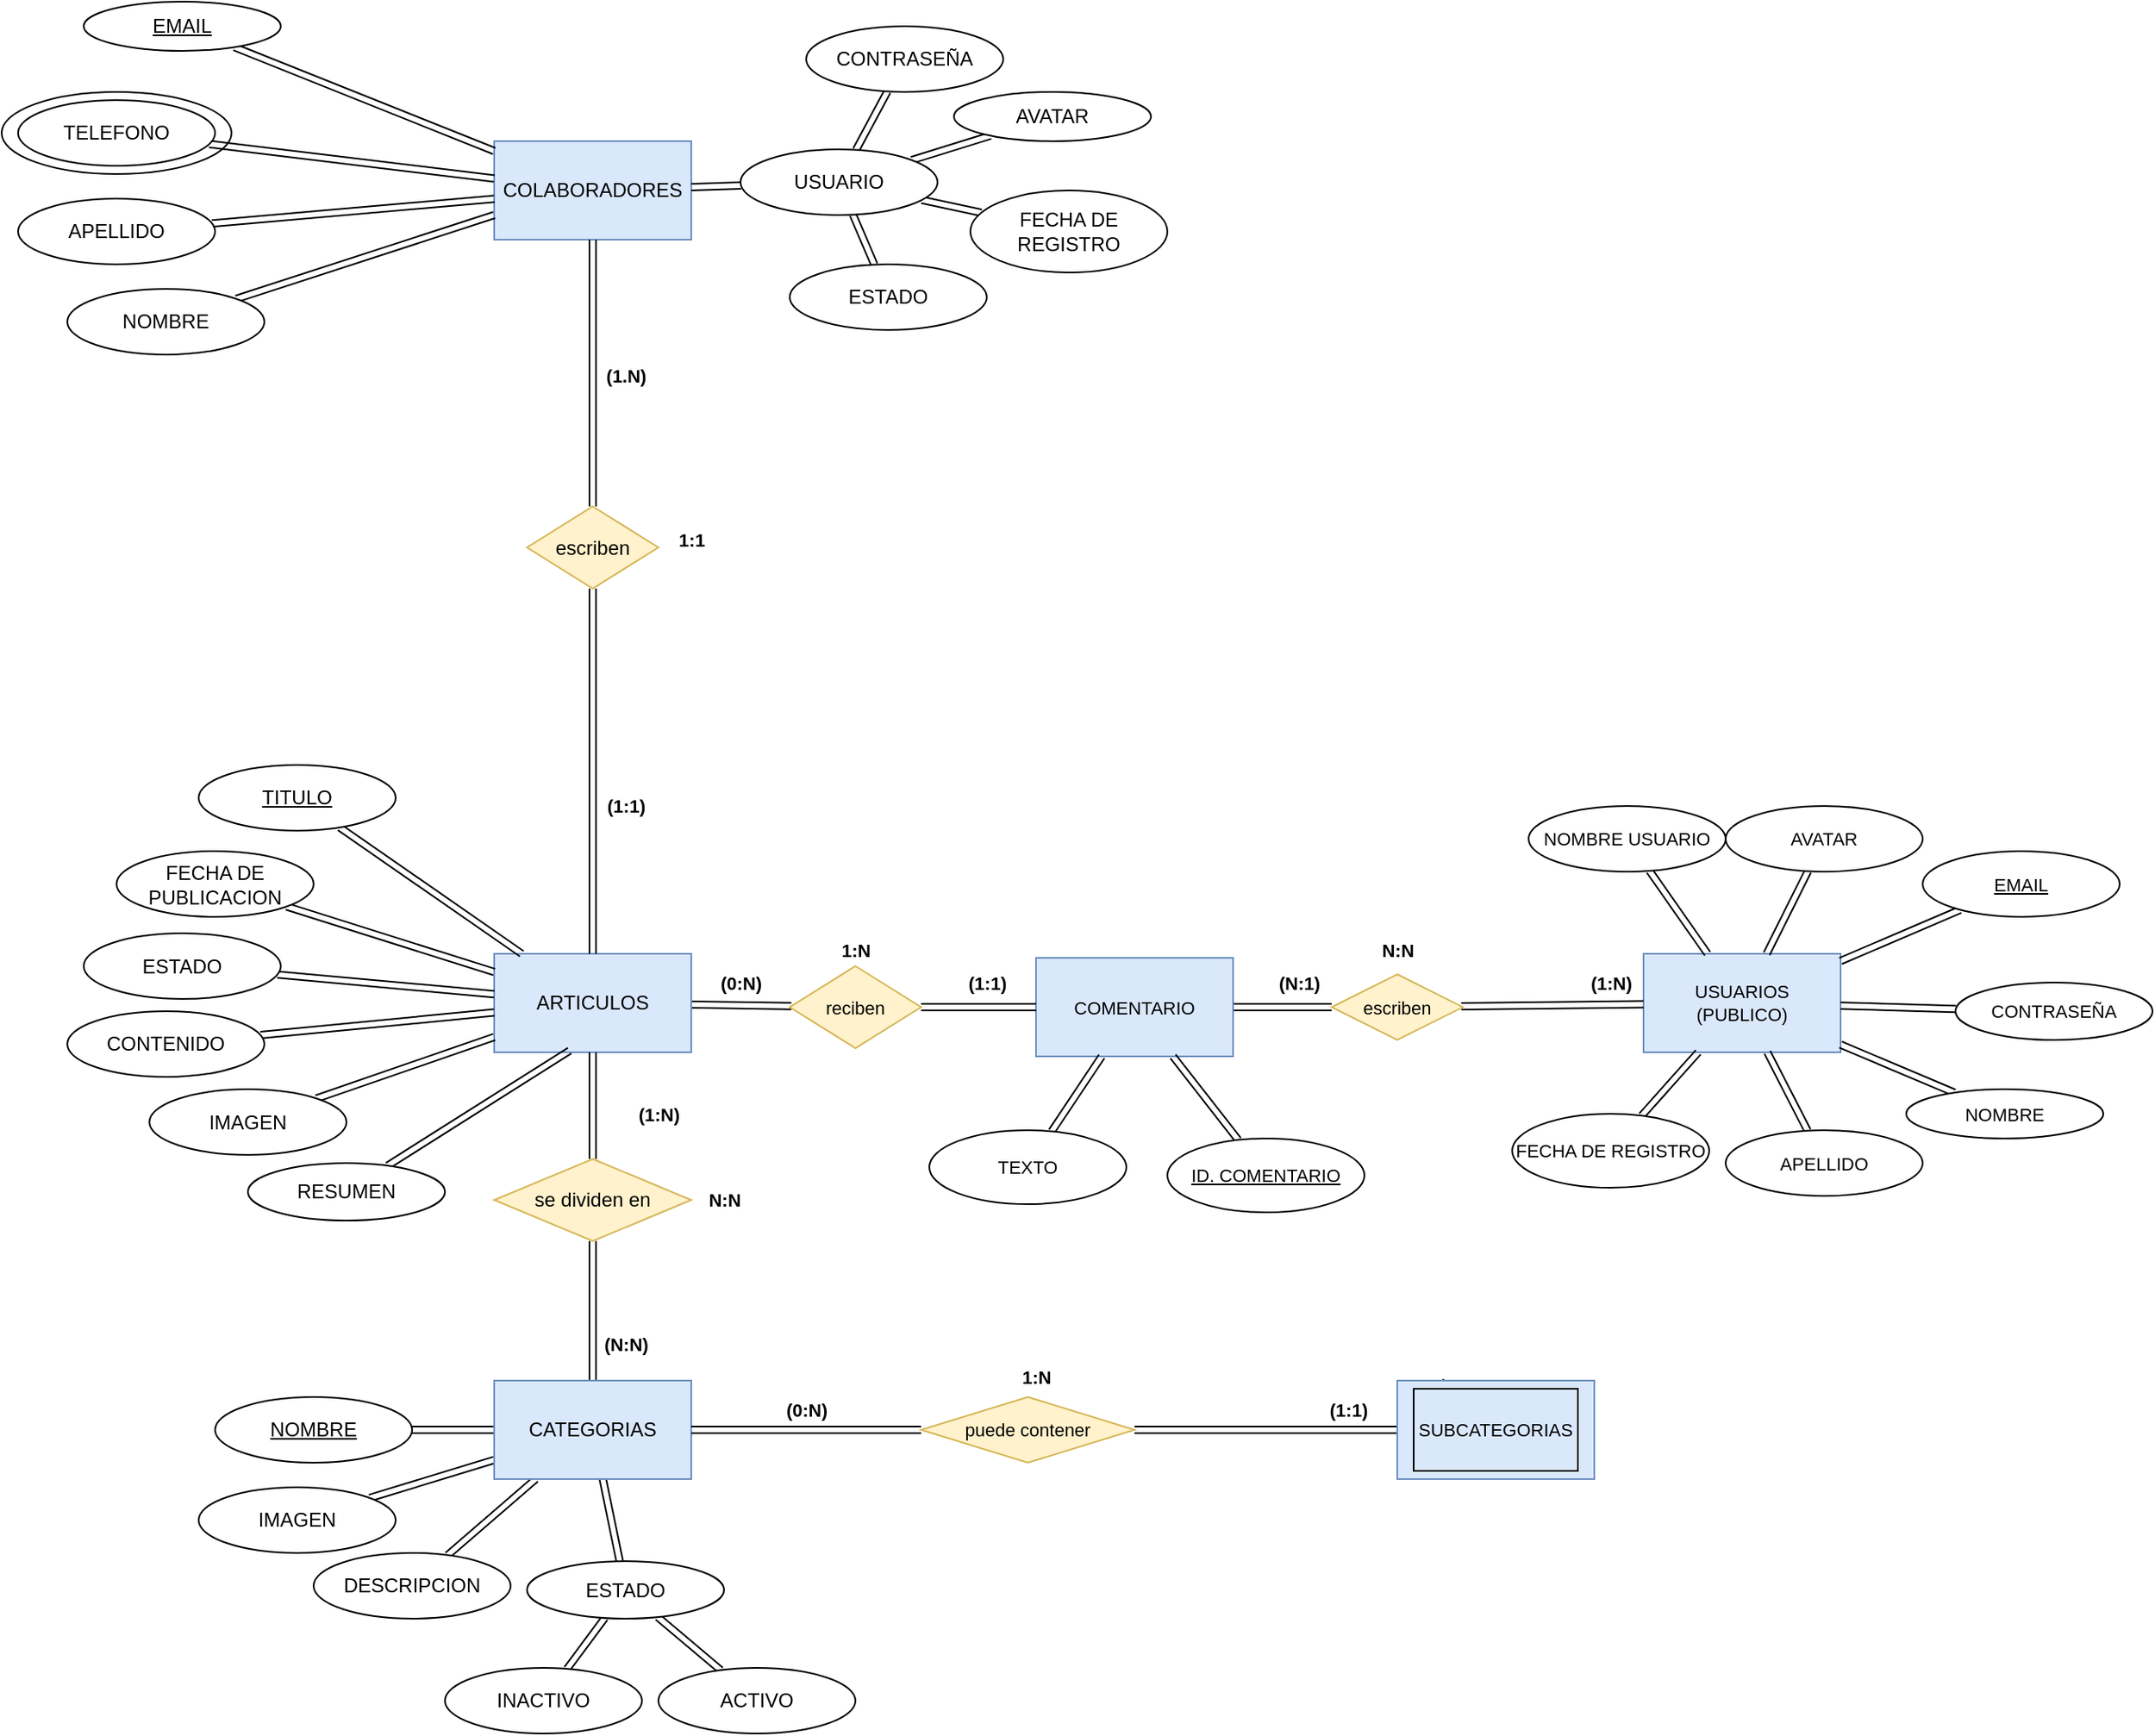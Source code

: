 <mxfile version="21.3.2" type="github">
  <diagram name="Página-1" id="MAWcZr7gNyCnPVqW4qMv">
    <mxGraphModel dx="1538" dy="614" grid="1" gridSize="10" guides="1" tooltips="1" connect="1" arrows="1" fold="1" page="1" pageScale="1" pageWidth="827" pageHeight="1169" math="0" shadow="0">
      <root>
        <mxCell id="0" />
        <mxCell id="1" parent="0" />
        <mxCell id="kaFf4kRh5IlnlxzWk7b9-1" value="COLABORADORES" style="rounded=0;whiteSpace=wrap;html=1;fillColor=#dae8fc;strokeColor=#6c8ebf;" vertex="1" parent="1">
          <mxGeometry x="-270" y="140" width="120" height="60" as="geometry" />
        </mxCell>
        <mxCell id="kaFf4kRh5IlnlxzWk7b9-87" value="" style="edgeStyle=none;shape=link;rounded=0;orthogonalLoop=1;jettySize=auto;html=1;labelBackgroundColor=default;strokeColor=default;fontFamily=Helvetica;fontSize=11;fontColor=default;endArrow=classic;" edge="1" parent="1" source="kaFf4kRh5IlnlxzWk7b9-2" target="kaFf4kRh5IlnlxzWk7b9-84">
          <mxGeometry relative="1" as="geometry" />
        </mxCell>
        <mxCell id="kaFf4kRh5IlnlxzWk7b9-2" value="ARTICULOS" style="rounded=0;whiteSpace=wrap;html=1;fillColor=#dae8fc;strokeColor=#6c8ebf;" vertex="1" parent="1">
          <mxGeometry x="-270" y="635" width="120" height="60" as="geometry" />
        </mxCell>
        <mxCell id="kaFf4kRh5IlnlxzWk7b9-33" style="rounded=0;orthogonalLoop=1;jettySize=auto;html=1;shape=link;" edge="1" parent="1" source="kaFf4kRh5IlnlxzWk7b9-3" target="kaFf4kRh5IlnlxzWk7b9-25">
          <mxGeometry relative="1" as="geometry" />
        </mxCell>
        <mxCell id="kaFf4kRh5IlnlxzWk7b9-34" style="rounded=0;orthogonalLoop=1;jettySize=auto;html=1;shape=link;" edge="1" parent="1" source="kaFf4kRh5IlnlxzWk7b9-3" target="kaFf4kRh5IlnlxzWk7b9-23">
          <mxGeometry relative="1" as="geometry" />
        </mxCell>
        <mxCell id="kaFf4kRh5IlnlxzWk7b9-35" style="rounded=0;orthogonalLoop=1;jettySize=auto;html=1;shape=link;" edge="1" parent="1" source="kaFf4kRh5IlnlxzWk7b9-3" target="kaFf4kRh5IlnlxzWk7b9-24">
          <mxGeometry relative="1" as="geometry" />
        </mxCell>
        <mxCell id="kaFf4kRh5IlnlxzWk7b9-36" style="rounded=0;orthogonalLoop=1;jettySize=auto;html=1;shape=link;" edge="1" parent="1" source="kaFf4kRh5IlnlxzWk7b9-3" target="kaFf4kRh5IlnlxzWk7b9-22">
          <mxGeometry relative="1" as="geometry" />
        </mxCell>
        <mxCell id="kaFf4kRh5IlnlxzWk7b9-83" value="" style="edgeStyle=none;shape=link;rounded=0;orthogonalLoop=1;jettySize=auto;html=1;labelBackgroundColor=default;strokeColor=default;fontFamily=Helvetica;fontSize=11;fontColor=default;endArrow=classic;" edge="1" parent="1" source="kaFf4kRh5IlnlxzWk7b9-3" target="kaFf4kRh5IlnlxzWk7b9-14">
          <mxGeometry relative="1" as="geometry" />
        </mxCell>
        <mxCell id="kaFf4kRh5IlnlxzWk7b9-3" value="CATEGORIAS" style="rounded=0;whiteSpace=wrap;html=1;fillColor=#dae8fc;strokeColor=#6c8ebf;" vertex="1" parent="1">
          <mxGeometry x="-270" y="895" width="120" height="60" as="geometry" />
        </mxCell>
        <mxCell id="kaFf4kRh5IlnlxzWk7b9-97" style="edgeStyle=none;shape=link;rounded=0;orthogonalLoop=1;jettySize=auto;html=1;labelBackgroundColor=default;strokeColor=default;fontFamily=Helvetica;fontSize=11;fontColor=default;endArrow=classic;entryX=0;entryY=0.75;entryDx=0;entryDy=0;" edge="1" parent="1" source="kaFf4kRh5IlnlxzWk7b9-4" target="kaFf4kRh5IlnlxzWk7b9-1">
          <mxGeometry relative="1" as="geometry">
            <mxPoint x="-230" y="190" as="targetPoint" />
          </mxGeometry>
        </mxCell>
        <mxCell id="kaFf4kRh5IlnlxzWk7b9-4" value="NOMBRE" style="ellipse;whiteSpace=wrap;html=1;" vertex="1" parent="1">
          <mxGeometry x="-530" y="230" width="120" height="40" as="geometry" />
        </mxCell>
        <mxCell id="kaFf4kRh5IlnlxzWk7b9-49" style="edgeStyle=none;shape=link;rounded=0;orthogonalLoop=1;jettySize=auto;html=1;labelBackgroundColor=default;strokeColor=default;fontFamily=Helvetica;fontSize=11;fontColor=default;endArrow=classic;" edge="1" parent="1" source="kaFf4kRh5IlnlxzWk7b9-5" target="kaFf4kRh5IlnlxzWk7b9-1">
          <mxGeometry relative="1" as="geometry" />
        </mxCell>
        <mxCell id="kaFf4kRh5IlnlxzWk7b9-5" value="APELLIDO" style="ellipse;whiteSpace=wrap;html=1;" vertex="1" parent="1">
          <mxGeometry x="-560" y="175" width="120" height="40" as="geometry" />
        </mxCell>
        <mxCell id="kaFf4kRh5IlnlxzWk7b9-52" style="edgeStyle=none;shape=link;rounded=0;orthogonalLoop=1;jettySize=auto;html=1;labelBackgroundColor=default;strokeColor=default;fontFamily=Helvetica;fontSize=11;fontColor=default;endArrow=classic;" edge="1" parent="1" source="kaFf4kRh5IlnlxzWk7b9-6" target="kaFf4kRh5IlnlxzWk7b9-1">
          <mxGeometry relative="1" as="geometry" />
        </mxCell>
        <mxCell id="kaFf4kRh5IlnlxzWk7b9-53" style="edgeStyle=none;shape=link;rounded=0;orthogonalLoop=1;jettySize=auto;html=1;labelBackgroundColor=default;strokeColor=default;fontFamily=Helvetica;fontSize=11;fontColor=default;endArrow=classic;" edge="1" parent="1" source="kaFf4kRh5IlnlxzWk7b9-6" target="kaFf4kRh5IlnlxzWk7b9-9">
          <mxGeometry relative="1" as="geometry" />
        </mxCell>
        <mxCell id="kaFf4kRh5IlnlxzWk7b9-54" style="edgeStyle=none;shape=link;rounded=0;orthogonalLoop=1;jettySize=auto;html=1;labelBackgroundColor=default;strokeColor=default;fontFamily=Helvetica;fontSize=11;fontColor=default;endArrow=classic;" edge="1" parent="1" source="kaFf4kRh5IlnlxzWk7b9-6" target="kaFf4kRh5IlnlxzWk7b9-12">
          <mxGeometry relative="1" as="geometry" />
        </mxCell>
        <mxCell id="kaFf4kRh5IlnlxzWk7b9-55" style="edgeStyle=none;shape=link;rounded=0;orthogonalLoop=1;jettySize=auto;html=1;labelBackgroundColor=default;strokeColor=default;fontFamily=Helvetica;fontSize=11;fontColor=default;endArrow=classic;" edge="1" parent="1" source="kaFf4kRh5IlnlxzWk7b9-6" target="kaFf4kRh5IlnlxzWk7b9-11">
          <mxGeometry relative="1" as="geometry" />
        </mxCell>
        <mxCell id="kaFf4kRh5IlnlxzWk7b9-56" style="edgeStyle=none;shape=link;rounded=0;orthogonalLoop=1;jettySize=auto;html=1;labelBackgroundColor=default;strokeColor=default;fontFamily=Helvetica;fontSize=11;fontColor=default;endArrow=classic;" edge="1" parent="1" source="kaFf4kRh5IlnlxzWk7b9-6" target="kaFf4kRh5IlnlxzWk7b9-10">
          <mxGeometry relative="1" as="geometry" />
        </mxCell>
        <mxCell id="kaFf4kRh5IlnlxzWk7b9-6" value="USUARIO" style="ellipse;whiteSpace=wrap;html=1;" vertex="1" parent="1">
          <mxGeometry x="-120" y="145" width="120" height="40" as="geometry" />
        </mxCell>
        <mxCell id="kaFf4kRh5IlnlxzWk7b9-50" style="edgeStyle=none;shape=link;rounded=0;orthogonalLoop=1;jettySize=auto;html=1;labelBackgroundColor=default;strokeColor=default;fontFamily=Helvetica;fontSize=11;fontColor=default;endArrow=classic;" edge="1" parent="1" source="kaFf4kRh5IlnlxzWk7b9-7" target="kaFf4kRh5IlnlxzWk7b9-1">
          <mxGeometry relative="1" as="geometry" />
        </mxCell>
        <mxCell id="kaFf4kRh5IlnlxzWk7b9-7" value="TELEFONO" style="ellipse;whiteSpace=wrap;html=1;" vertex="1" parent="1">
          <mxGeometry x="-560" y="115" width="120" height="40" as="geometry" />
        </mxCell>
        <mxCell id="kaFf4kRh5IlnlxzWk7b9-51" style="edgeStyle=none;shape=link;rounded=0;orthogonalLoop=1;jettySize=auto;html=1;labelBackgroundColor=default;strokeColor=default;fontFamily=Helvetica;fontSize=11;fontColor=default;endArrow=classic;" edge="1" parent="1" source="kaFf4kRh5IlnlxzWk7b9-8" target="kaFf4kRh5IlnlxzWk7b9-1">
          <mxGeometry relative="1" as="geometry" />
        </mxCell>
        <mxCell id="kaFf4kRh5IlnlxzWk7b9-8" value="EMAIL" style="ellipse;whiteSpace=wrap;html=1;fontStyle=4" vertex="1" parent="1">
          <mxGeometry x="-520" y="55" width="120" height="30" as="geometry" />
        </mxCell>
        <mxCell id="kaFf4kRh5IlnlxzWk7b9-9" value="CONTRASEÑA" style="ellipse;whiteSpace=wrap;html=1;" vertex="1" parent="1">
          <mxGeometry x="-80" y="70" width="120" height="40" as="geometry" />
        </mxCell>
        <mxCell id="kaFf4kRh5IlnlxzWk7b9-10" value="ESTADO" style="ellipse;whiteSpace=wrap;html=1;" vertex="1" parent="1">
          <mxGeometry x="-90" y="215" width="120" height="40" as="geometry" />
        </mxCell>
        <mxCell id="kaFf4kRh5IlnlxzWk7b9-11" value="FECHA DE REGISTRO" style="ellipse;whiteSpace=wrap;html=1;" vertex="1" parent="1">
          <mxGeometry x="20" y="170" width="120" height="50" as="geometry" />
        </mxCell>
        <mxCell id="kaFf4kRh5IlnlxzWk7b9-12" value="AVATAR" style="ellipse;whiteSpace=wrap;html=1;" vertex="1" parent="1">
          <mxGeometry x="10" y="110" width="120" height="30" as="geometry" />
        </mxCell>
        <mxCell id="kaFf4kRh5IlnlxzWk7b9-44" style="edgeStyle=none;shape=link;rounded=0;orthogonalLoop=1;jettySize=auto;html=1;labelBackgroundColor=default;strokeColor=default;fontFamily=Helvetica;fontSize=11;fontColor=default;endArrow=classic;" edge="1" parent="1" source="kaFf4kRh5IlnlxzWk7b9-13" target="kaFf4kRh5IlnlxzWk7b9-2">
          <mxGeometry relative="1" as="geometry" />
        </mxCell>
        <mxCell id="kaFf4kRh5IlnlxzWk7b9-46" style="edgeStyle=none;shape=link;rounded=0;orthogonalLoop=1;jettySize=auto;html=1;labelBackgroundColor=default;strokeColor=default;fontFamily=Helvetica;fontSize=11;fontColor=default;endArrow=classic;" edge="1" parent="1" source="kaFf4kRh5IlnlxzWk7b9-13" target="kaFf4kRh5IlnlxzWk7b9-1">
          <mxGeometry relative="1" as="geometry" />
        </mxCell>
        <mxCell id="kaFf4kRh5IlnlxzWk7b9-13" value="escriben" style="rhombus;whiteSpace=wrap;html=1;fillColor=#fff2cc;strokeColor=#d6b656;" vertex="1" parent="1">
          <mxGeometry x="-250" y="362.5" width="80" height="50" as="geometry" />
        </mxCell>
        <mxCell id="kaFf4kRh5IlnlxzWk7b9-45" style="edgeStyle=none;shape=link;rounded=0;orthogonalLoop=1;jettySize=auto;html=1;labelBackgroundColor=default;strokeColor=default;fontFamily=Helvetica;fontSize=11;fontColor=default;endArrow=classic;" edge="1" parent="1" source="kaFf4kRh5IlnlxzWk7b9-14" target="kaFf4kRh5IlnlxzWk7b9-2">
          <mxGeometry relative="1" as="geometry" />
        </mxCell>
        <mxCell id="kaFf4kRh5IlnlxzWk7b9-14" value="se dividen en" style="rhombus;whiteSpace=wrap;html=1;fillColor=#fff2cc;strokeColor=#d6b656;" vertex="1" parent="1">
          <mxGeometry x="-270" y="760" width="120" height="50" as="geometry" />
        </mxCell>
        <mxCell id="kaFf4kRh5IlnlxzWk7b9-39" style="rounded=0;orthogonalLoop=1;jettySize=auto;html=1;shape=link;" edge="1" parent="1" source="kaFf4kRh5IlnlxzWk7b9-15" target="kaFf4kRh5IlnlxzWk7b9-2">
          <mxGeometry relative="1" as="geometry" />
        </mxCell>
        <mxCell id="kaFf4kRh5IlnlxzWk7b9-15" value="TITULO" style="ellipse;whiteSpace=wrap;html=1;fontStyle=4" vertex="1" parent="1">
          <mxGeometry x="-450" y="520" width="120" height="40" as="geometry" />
        </mxCell>
        <mxCell id="kaFf4kRh5IlnlxzWk7b9-40" style="rounded=0;orthogonalLoop=1;jettySize=auto;html=1;entryX=0.383;entryY=0.983;entryDx=0;entryDy=0;entryPerimeter=0;shape=link;" edge="1" parent="1" source="kaFf4kRh5IlnlxzWk7b9-17" target="kaFf4kRh5IlnlxzWk7b9-2">
          <mxGeometry relative="1" as="geometry" />
        </mxCell>
        <mxCell id="kaFf4kRh5IlnlxzWk7b9-17" value="RESUMEN" style="ellipse;whiteSpace=wrap;html=1;" vertex="1" parent="1">
          <mxGeometry x="-420" y="762.5" width="120" height="35" as="geometry" />
        </mxCell>
        <mxCell id="kaFf4kRh5IlnlxzWk7b9-41" style="rounded=0;orthogonalLoop=1;jettySize=auto;html=1;shape=link;" edge="1" parent="1" source="kaFf4kRh5IlnlxzWk7b9-18" target="kaFf4kRh5IlnlxzWk7b9-2">
          <mxGeometry relative="1" as="geometry" />
        </mxCell>
        <mxCell id="kaFf4kRh5IlnlxzWk7b9-18" value="CONTENIDO" style="ellipse;whiteSpace=wrap;html=1;" vertex="1" parent="1">
          <mxGeometry x="-530" y="670" width="120" height="40" as="geometry" />
        </mxCell>
        <mxCell id="kaFf4kRh5IlnlxzWk7b9-43" style="rounded=0;orthogonalLoop=1;jettySize=auto;html=1;shape=link;" edge="1" parent="1" source="kaFf4kRh5IlnlxzWk7b9-19" target="kaFf4kRh5IlnlxzWk7b9-2">
          <mxGeometry relative="1" as="geometry" />
        </mxCell>
        <mxCell id="kaFf4kRh5IlnlxzWk7b9-19" value="IMAGEN" style="ellipse;whiteSpace=wrap;html=1;" vertex="1" parent="1">
          <mxGeometry x="-480" y="717.5" width="120" height="40" as="geometry" />
        </mxCell>
        <mxCell id="kaFf4kRh5IlnlxzWk7b9-42" style="rounded=0;orthogonalLoop=1;jettySize=auto;html=1;shape=link;" edge="1" parent="1" source="kaFf4kRh5IlnlxzWk7b9-20" target="kaFf4kRh5IlnlxzWk7b9-2">
          <mxGeometry relative="1" as="geometry" />
        </mxCell>
        <mxCell id="kaFf4kRh5IlnlxzWk7b9-20" value="ESTADO" style="ellipse;whiteSpace=wrap;html=1;" vertex="1" parent="1">
          <mxGeometry x="-520" y="622.5" width="120" height="40" as="geometry" />
        </mxCell>
        <mxCell id="kaFf4kRh5IlnlxzWk7b9-38" style="rounded=0;orthogonalLoop=1;jettySize=auto;html=1;shape=link;" edge="1" parent="1" source="kaFf4kRh5IlnlxzWk7b9-21" target="kaFf4kRh5IlnlxzWk7b9-2">
          <mxGeometry relative="1" as="geometry" />
        </mxCell>
        <mxCell id="kaFf4kRh5IlnlxzWk7b9-21" value="FECHA DE PUBLICACION" style="ellipse;whiteSpace=wrap;html=1;" vertex="1" parent="1">
          <mxGeometry x="-500" y="572.5" width="120" height="40" as="geometry" />
        </mxCell>
        <mxCell id="kaFf4kRh5IlnlxzWk7b9-22" value="NOMBRE" style="ellipse;whiteSpace=wrap;html=1;fontStyle=4" vertex="1" parent="1">
          <mxGeometry x="-440" y="905" width="120" height="40" as="geometry" />
        </mxCell>
        <mxCell id="kaFf4kRh5IlnlxzWk7b9-23" value="DESCRIPCION" style="ellipse;whiteSpace=wrap;html=1;" vertex="1" parent="1">
          <mxGeometry x="-380" y="1000" width="120" height="40" as="geometry" />
        </mxCell>
        <mxCell id="kaFf4kRh5IlnlxzWk7b9-24" value="IMAGEN" style="ellipse;whiteSpace=wrap;html=1;" vertex="1" parent="1">
          <mxGeometry x="-450" y="960" width="120" height="40" as="geometry" />
        </mxCell>
        <mxCell id="kaFf4kRh5IlnlxzWk7b9-31" style="rounded=0;orthogonalLoop=1;jettySize=auto;html=1;shape=link;" edge="1" parent="1" source="kaFf4kRh5IlnlxzWk7b9-25" target="kaFf4kRh5IlnlxzWk7b9-27">
          <mxGeometry relative="1" as="geometry" />
        </mxCell>
        <mxCell id="kaFf4kRh5IlnlxzWk7b9-37" style="rounded=0;orthogonalLoop=1;jettySize=auto;html=1;shape=link;" edge="1" parent="1" source="kaFf4kRh5IlnlxzWk7b9-25" target="kaFf4kRh5IlnlxzWk7b9-26">
          <mxGeometry relative="1" as="geometry" />
        </mxCell>
        <mxCell id="kaFf4kRh5IlnlxzWk7b9-25" value="ESTADO" style="ellipse;whiteSpace=wrap;html=1;" vertex="1" parent="1">
          <mxGeometry x="-250" y="1005" width="120" height="35" as="geometry" />
        </mxCell>
        <mxCell id="kaFf4kRh5IlnlxzWk7b9-26" value="ACTIVO" style="ellipse;whiteSpace=wrap;html=1;" vertex="1" parent="1">
          <mxGeometry x="-170" y="1070" width="120" height="40" as="geometry" />
        </mxCell>
        <mxCell id="kaFf4kRh5IlnlxzWk7b9-27" value="INACTIVO" style="ellipse;whiteSpace=wrap;html=1;" vertex="1" parent="1">
          <mxGeometry x="-300" y="1070" width="120" height="40" as="geometry" />
        </mxCell>
        <mxCell id="kaFf4kRh5IlnlxzWk7b9-57" value="USUARIOS&lt;br&gt;(PUBLICO)" style="rounded=0;whiteSpace=wrap;html=1;fontFamily=Helvetica;fontSize=11;fillColor=#dae8fc;strokeColor=#6c8ebf;" vertex="1" parent="1">
          <mxGeometry x="430" y="635" width="120" height="60" as="geometry" />
        </mxCell>
        <mxCell id="kaFf4kRh5IlnlxzWk7b9-70" style="edgeStyle=none;shape=link;rounded=0;orthogonalLoop=1;jettySize=auto;html=1;labelBackgroundColor=default;strokeColor=default;fontFamily=Helvetica;fontSize=11;fontColor=default;endArrow=classic;" edge="1" parent="1" source="kaFf4kRh5IlnlxzWk7b9-58" target="kaFf4kRh5IlnlxzWk7b9-57">
          <mxGeometry relative="1" as="geometry" />
        </mxCell>
        <mxCell id="kaFf4kRh5IlnlxzWk7b9-58" value="NOMBRE" style="ellipse;whiteSpace=wrap;html=1;fontFamily=Helvetica;fontSize=11;fontColor=default;" vertex="1" parent="1">
          <mxGeometry x="590" y="717.5" width="120" height="30" as="geometry" />
        </mxCell>
        <mxCell id="kaFf4kRh5IlnlxzWk7b9-68" style="edgeStyle=none;shape=link;rounded=0;orthogonalLoop=1;jettySize=auto;html=1;labelBackgroundColor=default;strokeColor=default;fontFamily=Helvetica;fontSize=11;fontColor=default;endArrow=classic;" edge="1" parent="1" source="kaFf4kRh5IlnlxzWk7b9-59" target="kaFf4kRh5IlnlxzWk7b9-57">
          <mxGeometry relative="1" as="geometry" />
        </mxCell>
        <mxCell id="kaFf4kRh5IlnlxzWk7b9-59" value="APELLIDO" style="ellipse;whiteSpace=wrap;html=1;fontFamily=Helvetica;fontSize=11;fontColor=default;" vertex="1" parent="1">
          <mxGeometry x="480" y="742.5" width="120" height="40" as="geometry" />
        </mxCell>
        <mxCell id="kaFf4kRh5IlnlxzWk7b9-74" style="edgeStyle=none;shape=link;rounded=0;orthogonalLoop=1;jettySize=auto;html=1;labelBackgroundColor=default;strokeColor=default;fontFamily=Helvetica;fontSize=11;fontColor=default;endArrow=classic;" edge="1" parent="1" source="kaFf4kRh5IlnlxzWk7b9-60" target="kaFf4kRh5IlnlxzWk7b9-57">
          <mxGeometry relative="1" as="geometry" />
        </mxCell>
        <mxCell id="kaFf4kRh5IlnlxzWk7b9-60" value="NOMBRE USUARIO" style="ellipse;whiteSpace=wrap;html=1;fontFamily=Helvetica;fontSize=11;fontColor=default;" vertex="1" parent="1">
          <mxGeometry x="360" y="545" width="120" height="40" as="geometry" />
        </mxCell>
        <mxCell id="kaFf4kRh5IlnlxzWk7b9-72" style="edgeStyle=none;shape=link;rounded=0;orthogonalLoop=1;jettySize=auto;html=1;labelBackgroundColor=default;strokeColor=default;fontFamily=Helvetica;fontSize=11;fontColor=default;endArrow=classic;" edge="1" parent="1" source="kaFf4kRh5IlnlxzWk7b9-61" target="kaFf4kRh5IlnlxzWk7b9-57">
          <mxGeometry relative="1" as="geometry" />
        </mxCell>
        <mxCell id="kaFf4kRh5IlnlxzWk7b9-61" value="AVATAR" style="ellipse;whiteSpace=wrap;html=1;fontFamily=Helvetica;fontSize=11;fontColor=default;" vertex="1" parent="1">
          <mxGeometry x="480" y="545" width="120" height="40" as="geometry" />
        </mxCell>
        <mxCell id="kaFf4kRh5IlnlxzWk7b9-69" style="edgeStyle=none;shape=link;rounded=0;orthogonalLoop=1;jettySize=auto;html=1;labelBackgroundColor=default;strokeColor=default;fontFamily=Helvetica;fontSize=11;fontColor=default;endArrow=classic;" edge="1" parent="1" source="kaFf4kRh5IlnlxzWk7b9-62" target="kaFf4kRh5IlnlxzWk7b9-57">
          <mxGeometry relative="1" as="geometry" />
        </mxCell>
        <mxCell id="kaFf4kRh5IlnlxzWk7b9-62" value="FECHA DE REGISTRO" style="ellipse;whiteSpace=wrap;html=1;fontFamily=Helvetica;fontSize=11;fontColor=default;" vertex="1" parent="1">
          <mxGeometry x="350" y="732.5" width="120" height="45" as="geometry" />
        </mxCell>
        <mxCell id="kaFf4kRh5IlnlxzWk7b9-71" style="edgeStyle=none;shape=link;rounded=0;orthogonalLoop=1;jettySize=auto;html=1;labelBackgroundColor=default;strokeColor=default;fontFamily=Helvetica;fontSize=11;fontColor=default;endArrow=classic;" edge="1" parent="1" source="kaFf4kRh5IlnlxzWk7b9-63" target="kaFf4kRh5IlnlxzWk7b9-57">
          <mxGeometry relative="1" as="geometry" />
        </mxCell>
        <mxCell id="kaFf4kRh5IlnlxzWk7b9-63" value="EMAIL" style="ellipse;whiteSpace=wrap;html=1;fontFamily=Helvetica;fontSize=11;fontColor=default;fontStyle=4" vertex="1" parent="1">
          <mxGeometry x="600" y="572.5" width="120" height="40" as="geometry" />
        </mxCell>
        <mxCell id="kaFf4kRh5IlnlxzWk7b9-73" style="edgeStyle=none;shape=link;rounded=0;orthogonalLoop=1;jettySize=auto;html=1;labelBackgroundColor=default;strokeColor=default;fontFamily=Helvetica;fontSize=11;fontColor=default;endArrow=classic;" edge="1" parent="1" source="kaFf4kRh5IlnlxzWk7b9-64" target="kaFf4kRh5IlnlxzWk7b9-57">
          <mxGeometry relative="1" as="geometry" />
        </mxCell>
        <mxCell id="kaFf4kRh5IlnlxzWk7b9-64" value="CONTRASEÑA" style="ellipse;whiteSpace=wrap;html=1;fontFamily=Helvetica;fontSize=11;fontColor=default;" vertex="1" parent="1">
          <mxGeometry x="620" y="652.5" width="120" height="35" as="geometry" />
        </mxCell>
        <mxCell id="kaFf4kRh5IlnlxzWk7b9-88" value="" style="edgeStyle=none;shape=link;rounded=0;orthogonalLoop=1;jettySize=auto;html=1;labelBackgroundColor=default;strokeColor=default;fontFamily=Helvetica;fontSize=11;fontColor=default;endArrow=classic;" edge="1" parent="1" source="kaFf4kRh5IlnlxzWk7b9-65" target="kaFf4kRh5IlnlxzWk7b9-85">
          <mxGeometry relative="1" as="geometry" />
        </mxCell>
        <mxCell id="kaFf4kRh5IlnlxzWk7b9-65" value="COMENTARIO" style="rounded=0;whiteSpace=wrap;html=1;fontFamily=Helvetica;fontSize=11;fillColor=#dae8fc;strokeColor=#6c8ebf;" vertex="1" parent="1">
          <mxGeometry x="60" y="637.5" width="120" height="60" as="geometry" />
        </mxCell>
        <mxCell id="kaFf4kRh5IlnlxzWk7b9-76" style="edgeStyle=none;shape=link;rounded=0;orthogonalLoop=1;jettySize=auto;html=1;labelBackgroundColor=default;strokeColor=default;fontFamily=Helvetica;fontSize=11;fontColor=default;endArrow=classic;" edge="1" parent="1" source="kaFf4kRh5IlnlxzWk7b9-66" target="kaFf4kRh5IlnlxzWk7b9-65">
          <mxGeometry relative="1" as="geometry" />
        </mxCell>
        <mxCell id="kaFf4kRh5IlnlxzWk7b9-66" value="ID. COMENTARIO" style="ellipse;whiteSpace=wrap;html=1;fontFamily=Helvetica;fontSize=11;fontColor=default;fontStyle=4" vertex="1" parent="1">
          <mxGeometry x="140" y="747.5" width="120" height="45" as="geometry" />
        </mxCell>
        <mxCell id="kaFf4kRh5IlnlxzWk7b9-75" style="edgeStyle=none;shape=link;rounded=0;orthogonalLoop=1;jettySize=auto;html=1;labelBackgroundColor=default;strokeColor=default;fontFamily=Helvetica;fontSize=11;fontColor=default;endArrow=classic;" edge="1" parent="1" source="kaFf4kRh5IlnlxzWk7b9-67" target="kaFf4kRh5IlnlxzWk7b9-65">
          <mxGeometry relative="1" as="geometry" />
        </mxCell>
        <mxCell id="kaFf4kRh5IlnlxzWk7b9-67" value="TEXTO" style="ellipse;whiteSpace=wrap;html=1;fontFamily=Helvetica;fontSize=11;fontColor=default;" vertex="1" parent="1">
          <mxGeometry x="-5" y="742.5" width="120" height="45" as="geometry" />
        </mxCell>
        <mxCell id="kaFf4kRh5IlnlxzWk7b9-86" value="" style="edgeStyle=none;shape=link;rounded=0;orthogonalLoop=1;jettySize=auto;html=1;labelBackgroundColor=default;strokeColor=default;fontFamily=Helvetica;fontSize=11;fontColor=default;endArrow=classic;" edge="1" parent="1" source="kaFf4kRh5IlnlxzWk7b9-84" target="kaFf4kRh5IlnlxzWk7b9-65">
          <mxGeometry relative="1" as="geometry" />
        </mxCell>
        <mxCell id="kaFf4kRh5IlnlxzWk7b9-84" value="reciben" style="rhombus;whiteSpace=wrap;html=1;fontFamily=Helvetica;fontSize=11;fillColor=#fff2cc;strokeColor=#d6b656;" vertex="1" parent="1">
          <mxGeometry x="-90" y="642.5" width="80" height="50" as="geometry" />
        </mxCell>
        <mxCell id="kaFf4kRh5IlnlxzWk7b9-89" value="" style="edgeStyle=none;shape=link;rounded=0;orthogonalLoop=1;jettySize=auto;html=1;labelBackgroundColor=default;strokeColor=default;fontFamily=Helvetica;fontSize=11;fontColor=default;endArrow=classic;" edge="1" parent="1" source="kaFf4kRh5IlnlxzWk7b9-85" target="kaFf4kRh5IlnlxzWk7b9-57">
          <mxGeometry relative="1" as="geometry" />
        </mxCell>
        <mxCell id="kaFf4kRh5IlnlxzWk7b9-85" value="escriben" style="rhombus;whiteSpace=wrap;html=1;fontFamily=Helvetica;fontSize=11;fillColor=#fff2cc;strokeColor=#d6b656;" vertex="1" parent="1">
          <mxGeometry x="240" y="647.5" width="80" height="40" as="geometry" />
        </mxCell>
        <mxCell id="kaFf4kRh5IlnlxzWk7b9-91" value="" style="ellipse;whiteSpace=wrap;html=1;fontFamily=Helvetica;fontSize=11;fontColor=default;fillColor=none;" vertex="1" parent="1">
          <mxGeometry x="-570" y="110" width="140" height="50" as="geometry" />
        </mxCell>
        <mxCell id="kaFf4kRh5IlnlxzWk7b9-95" style="edgeStyle=none;shape=link;rounded=0;orthogonalLoop=1;jettySize=auto;html=1;labelBackgroundColor=default;strokeColor=default;fontFamily=Helvetica;fontSize=11;fontColor=default;endArrow=classic;" edge="1" parent="1" source="kaFf4kRh5IlnlxzWk7b9-92" target="kaFf4kRh5IlnlxzWk7b9-94">
          <mxGeometry relative="1" as="geometry" />
        </mxCell>
        <mxCell id="kaFf4kRh5IlnlxzWk7b9-96" style="edgeStyle=none;shape=link;rounded=0;orthogonalLoop=1;jettySize=auto;html=1;labelBackgroundColor=default;strokeColor=default;fontFamily=Helvetica;fontSize=11;fontColor=default;endArrow=classic;" edge="1" parent="1" source="kaFf4kRh5IlnlxzWk7b9-92" target="kaFf4kRh5IlnlxzWk7b9-3">
          <mxGeometry relative="1" as="geometry" />
        </mxCell>
        <mxCell id="kaFf4kRh5IlnlxzWk7b9-92" value="puede contener" style="rhombus;whiteSpace=wrap;html=1;fontFamily=Helvetica;fontSize=11;fillColor=#fff2cc;strokeColor=#d6b656;" vertex="1" parent="1">
          <mxGeometry x="-10" y="905" width="130" height="40" as="geometry" />
        </mxCell>
        <mxCell id="kaFf4kRh5IlnlxzWk7b9-111" style="edgeStyle=none;shape=link;rounded=0;orthogonalLoop=1;jettySize=auto;html=1;exitX=0.25;exitY=0;exitDx=0;exitDy=0;entryX=0.167;entryY=0.026;entryDx=0;entryDy=0;entryPerimeter=0;labelBackgroundColor=default;strokeColor=default;fontFamily=Helvetica;fontSize=11;fontColor=default;endArrow=classic;" edge="1" parent="1" source="kaFf4kRh5IlnlxzWk7b9-93" target="kaFf4kRh5IlnlxzWk7b9-94">
          <mxGeometry relative="1" as="geometry" />
        </mxCell>
        <mxCell id="kaFf4kRh5IlnlxzWk7b9-93" value="SUBCATEGORIAS" style="rounded=0;whiteSpace=wrap;html=1;fontFamily=Helvetica;fontSize=11;fillColor=#dae8fc;strokeColor=#6c8ebf;" vertex="1" parent="1">
          <mxGeometry x="280" y="895" width="120" height="60" as="geometry" />
        </mxCell>
        <mxCell id="kaFf4kRh5IlnlxzWk7b9-94" value="" style="rounded=0;whiteSpace=wrap;html=1;fontFamily=Helvetica;fontSize=11;fontColor=default;fillColor=none;" vertex="1" parent="1">
          <mxGeometry x="290" y="900" width="100" height="50" as="geometry" />
        </mxCell>
        <mxCell id="kaFf4kRh5IlnlxzWk7b9-98" style="edgeStyle=none;shape=link;rounded=0;orthogonalLoop=1;jettySize=auto;html=1;exitX=0.5;exitY=1;exitDx=0;exitDy=0;labelBackgroundColor=default;strokeColor=default;fontFamily=Helvetica;fontSize=11;fontColor=default;endArrow=classic;" edge="1" parent="1" source="kaFf4kRh5IlnlxzWk7b9-24" target="kaFf4kRh5IlnlxzWk7b9-24">
          <mxGeometry relative="1" as="geometry" />
        </mxCell>
        <mxCell id="kaFf4kRh5IlnlxzWk7b9-99" value="&lt;b&gt;(1:1)&lt;/b&gt;" style="text;html=1;align=center;verticalAlign=middle;resizable=0;points=[];autosize=1;strokeColor=none;fillColor=none;fontSize=11;fontFamily=Helvetica;fontColor=default;" vertex="1" parent="1">
          <mxGeometry x="-215" y="530" width="50" height="30" as="geometry" />
        </mxCell>
        <mxCell id="kaFf4kRh5IlnlxzWk7b9-100" value="&lt;b&gt;(1.N)&lt;/b&gt;" style="text;html=1;align=center;verticalAlign=middle;resizable=0;points=[];autosize=1;strokeColor=none;fillColor=none;fontSize=11;fontFamily=Helvetica;fontColor=default;" vertex="1" parent="1">
          <mxGeometry x="-215" y="268" width="50" height="30" as="geometry" />
        </mxCell>
        <mxCell id="kaFf4kRh5IlnlxzWk7b9-101" value="&lt;b&gt;1:1&lt;/b&gt;" style="text;html=1;align=center;verticalAlign=middle;resizable=0;points=[];autosize=1;strokeColor=none;fillColor=none;fontSize=11;fontFamily=Helvetica;fontColor=default;" vertex="1" parent="1">
          <mxGeometry x="-170" y="368" width="40" height="30" as="geometry" />
        </mxCell>
        <mxCell id="kaFf4kRh5IlnlxzWk7b9-102" value="&lt;b&gt;(1:N)&lt;/b&gt;" style="text;html=1;align=center;verticalAlign=middle;resizable=0;points=[];autosize=1;strokeColor=none;fillColor=none;fontSize=11;fontFamily=Helvetica;fontColor=default;" vertex="1" parent="1">
          <mxGeometry x="-195" y="717.5" width="50" height="30" as="geometry" />
        </mxCell>
        <mxCell id="kaFf4kRh5IlnlxzWk7b9-103" value="&lt;b&gt;(N:N)&lt;/b&gt;" style="text;html=1;align=center;verticalAlign=middle;resizable=0;points=[];autosize=1;strokeColor=none;fillColor=none;fontSize=11;fontFamily=Helvetica;fontColor=default;" vertex="1" parent="1">
          <mxGeometry x="-215" y="858" width="50" height="30" as="geometry" />
        </mxCell>
        <mxCell id="kaFf4kRh5IlnlxzWk7b9-104" value="&lt;b&gt;N:N&lt;/b&gt;" style="text;html=1;align=center;verticalAlign=middle;resizable=0;points=[];autosize=1;strokeColor=none;fillColor=none;fontSize=11;fontFamily=Helvetica;fontColor=default;" vertex="1" parent="1">
          <mxGeometry x="-150" y="770" width="40" height="30" as="geometry" />
        </mxCell>
        <mxCell id="kaFf4kRh5IlnlxzWk7b9-105" value="&lt;b&gt;(0:N)&lt;/b&gt;" style="text;html=1;align=center;verticalAlign=middle;resizable=0;points=[];autosize=1;strokeColor=none;fillColor=none;fontSize=11;fontFamily=Helvetica;fontColor=default;" vertex="1" parent="1">
          <mxGeometry x="-145" y="638" width="50" height="30" as="geometry" />
        </mxCell>
        <mxCell id="kaFf4kRh5IlnlxzWk7b9-106" value="&lt;b&gt;(1:1)&lt;/b&gt;" style="text;html=1;align=center;verticalAlign=middle;resizable=0;points=[];autosize=1;strokeColor=none;fillColor=none;fontSize=11;fontFamily=Helvetica;fontColor=default;" vertex="1" parent="1">
          <mxGeometry x="5" y="638" width="50" height="30" as="geometry" />
        </mxCell>
        <mxCell id="kaFf4kRh5IlnlxzWk7b9-107" value="&lt;b&gt;1:N&lt;/b&gt;" style="text;html=1;align=center;verticalAlign=middle;resizable=0;points=[];autosize=1;strokeColor=none;fillColor=none;fontSize=11;fontFamily=Helvetica;fontColor=default;" vertex="1" parent="1">
          <mxGeometry x="-70" y="618" width="40" height="30" as="geometry" />
        </mxCell>
        <mxCell id="kaFf4kRh5IlnlxzWk7b9-108" value="&lt;b&gt;(N:1)&lt;/b&gt;" style="text;html=1;align=center;verticalAlign=middle;resizable=0;points=[];autosize=1;strokeColor=none;fillColor=none;fontSize=11;fontFamily=Helvetica;fontColor=default;" vertex="1" parent="1">
          <mxGeometry x="195" y="638" width="50" height="30" as="geometry" />
        </mxCell>
        <mxCell id="kaFf4kRh5IlnlxzWk7b9-109" value="&lt;b&gt;(1:N)&lt;/b&gt;" style="text;html=1;align=center;verticalAlign=middle;resizable=0;points=[];autosize=1;strokeColor=none;fillColor=none;fontSize=11;fontFamily=Helvetica;fontColor=default;" vertex="1" parent="1">
          <mxGeometry x="385" y="638" width="50" height="30" as="geometry" />
        </mxCell>
        <mxCell id="kaFf4kRh5IlnlxzWk7b9-110" value="&lt;b&gt;N:N&lt;/b&gt;" style="text;html=1;align=center;verticalAlign=middle;resizable=0;points=[];autosize=1;strokeColor=none;fillColor=none;fontSize=11;fontFamily=Helvetica;fontColor=default;" vertex="1" parent="1">
          <mxGeometry x="260" y="618" width="40" height="30" as="geometry" />
        </mxCell>
        <mxCell id="kaFf4kRh5IlnlxzWk7b9-112" value="&lt;b&gt;(0:N)&lt;/b&gt;" style="text;html=1;align=center;verticalAlign=middle;resizable=0;points=[];autosize=1;strokeColor=none;fillColor=none;fontSize=11;fontFamily=Helvetica;fontColor=default;" vertex="1" parent="1">
          <mxGeometry x="-105" y="898" width="50" height="30" as="geometry" />
        </mxCell>
        <mxCell id="kaFf4kRh5IlnlxzWk7b9-113" value="&lt;b&gt;(1:1)&lt;/b&gt;" style="text;html=1;align=center;verticalAlign=middle;resizable=0;points=[];autosize=1;strokeColor=none;fillColor=none;fontSize=11;fontFamily=Helvetica;fontColor=default;" vertex="1" parent="1">
          <mxGeometry x="225" y="898" width="50" height="30" as="geometry" />
        </mxCell>
        <mxCell id="kaFf4kRh5IlnlxzWk7b9-114" value="&lt;b&gt;1:N&lt;/b&gt;" style="text;html=1;align=center;verticalAlign=middle;resizable=0;points=[];autosize=1;strokeColor=none;fillColor=none;fontSize=11;fontFamily=Helvetica;fontColor=default;" vertex="1" parent="1">
          <mxGeometry x="40" y="878" width="40" height="30" as="geometry" />
        </mxCell>
      </root>
    </mxGraphModel>
  </diagram>
</mxfile>
